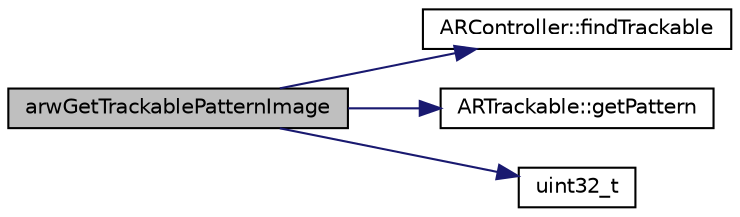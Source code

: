 digraph "arwGetTrackablePatternImage"
{
 // INTERACTIVE_SVG=YES
  edge [fontname="Helvetica",fontsize="10",labelfontname="Helvetica",labelfontsize="10"];
  node [fontname="Helvetica",fontsize="10",shape=record];
  rankdir="LR";
  Node1 [label="arwGetTrackablePatternImage",height=0.2,width=0.4,color="black", fillcolor="grey75", style="filled", fontcolor="black"];
  Node1 -> Node2 [color="midnightblue",fontsize="10",style="solid",fontname="Helvetica"];
  Node2 [label="ARController::findTrackable",height=0.2,width=0.4,color="black", fillcolor="white", style="filled",URL="$class_a_r_controller.html#a4eafe05e50bdb9e788ad836f4c2104f1",tooltip="Searches the collection of trackables for the given ID. "];
  Node1 -> Node3 [color="midnightblue",fontsize="10",style="solid",fontname="Helvetica"];
  Node3 [label="ARTrackable::getPattern",height=0.2,width=0.4,color="black", fillcolor="white", style="filled",URL="$class_a_r_trackable.html#a1218f9a7aa029689492cd1765fff7e10",tooltip="Returns the specified pattern within this trackable. "];
  Node1 -> Node4 [color="midnightblue",fontsize="10",style="solid",fontname="Helvetica"];
  Node4 [label="uint32_t",height=0.2,width=0.4,color="black", fillcolor="white", style="filled",URL="$ioapi_8h.html#accd95570b1b1892e65653ffba9593687"];
}

